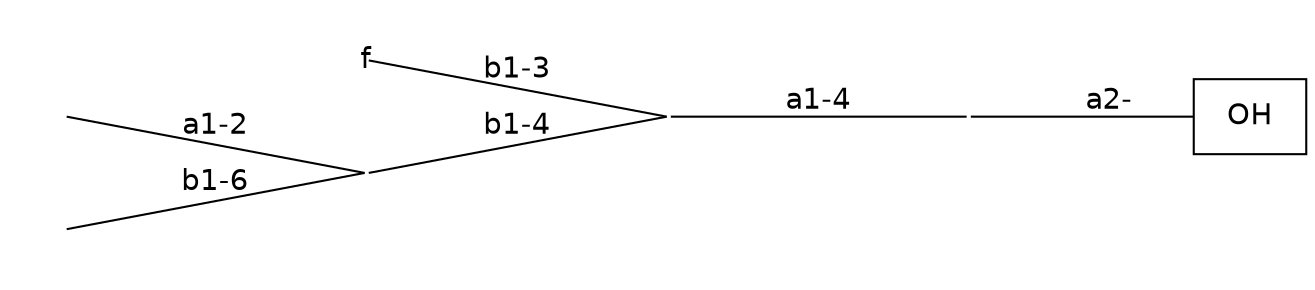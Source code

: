 graph G {graph [splines=false dpi=72 outputorder="edgesfirst"];
node [shape="none" fontname=DejaVuSans labelfontsize=12 label="none" size=50 fixedsize="true" scale="true"];
edge [labelfontsize=12 fontname=DejaVuSans labeldistance=1.2 labelangle=320.0];
rankdir=LR nodesep="0.05" ranksep="0.8";
0 [shape=box label="OH"]
1 [label="" height="0.7" image="includes/MolecularMetadata/Sugars/SNFG_Symbol_Images/DKDO.svg"];
2 [label="" height="0.7" image="includes/MolecularMetadata/Sugars/SNFG_Symbol_Images/LRha.svg"];
3 [label="f" height="0.7" image="includes/MolecularMetadata/Sugars/SNFG_Symbol_Images/DGal.svg"];
4 [label="" height="0.7" image="includes/MolecularMetadata/Sugars/SNFG_Symbol_Images/DGal.svg"];
5 [label="" height="0.7" image="includes/MolecularMetadata/Sugars/SNFG_Symbol_Images/LFuc.svg"];
6 [label="" height="0.7" image="includes/MolecularMetadata/Sugars/SNFG_Symbol_Images/DGlc.svg"];
1--0 [label="a2-" headclip=true tailclip=false];
2--1 [label="a1-4" headclip=false tailclip=false];
3--2 [label="b1-3" headclip=false tailclip=false];
4--2 [label="b1-4" headclip=false tailclip=false];
5--4 [label="a1-2" headclip=false tailclip=false];
6--4 [label="b1-6" headclip=false tailclip=false];
}
